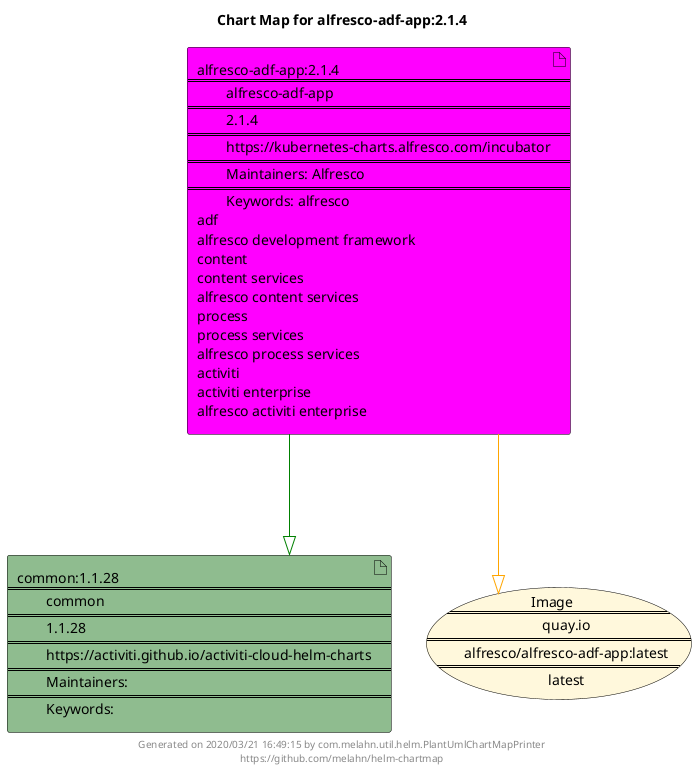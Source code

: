 @startuml
skinparam linetype ortho
skinparam backgroundColor white
skinparam usecaseBorderColor black
skinparam usecaseArrowColor LightSlateGray
skinparam artifactBorderColor black
skinparam artifactArrowColor LightSlateGray

title Chart Map for alfresco-adf-app:2.1.4

'There are 2 referenced Helm Charts
artifact "common:1.1.28\n====\n\tcommon\n====\n\t1.1.28\n====\n\thttps://activiti.github.io/activiti-cloud-helm-charts\n====\n\tMaintainers: \n====\n\tKeywords: " as common_1_1_28 #DarkSeaGreen
artifact "alfresco-adf-app:2.1.4\n====\n\talfresco-adf-app\n====\n\t2.1.4\n====\n\thttps://kubernetes-charts.alfresco.com/incubator\n====\n\tMaintainers: Alfresco\n====\n\tKeywords: alfresco\nadf\nalfresco development framework\ncontent\ncontent services\nalfresco content services\nprocess\nprocess services\nalfresco process services\nactiviti\nactiviti enterprise\nalfresco activiti enterprise" as alfresco_adf_app_2_1_4 #Fuchsia

'There is one referenced Docker Image
usecase "Image\n====\n\tquay.io\n====\n\talfresco/alfresco-adf-app:latest\n====\n\tlatest" as quay_io_alfresco_alfresco_adf_app_latest #Cornsilk

'Chart Dependencies
alfresco_adf_app_2_1_4--[#green]-|>common_1_1_28
alfresco_adf_app_2_1_4--[#orange]-|>quay_io_alfresco_alfresco_adf_app_latest

center footer Generated on 2020/03/21 16:49:15 by com.melahn.util.helm.PlantUmlChartMapPrinter\nhttps://github.com/melahn/helm-chartmap
@enduml
